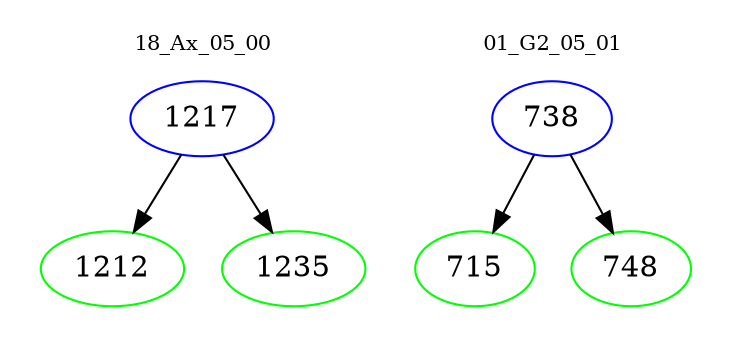 digraph{
subgraph cluster_0 {
color = white
label = "18_Ax_05_00";
fontsize=10;
T0_1217 [label="1217", color="blue"]
T0_1217 -> T0_1212 [color="black"]
T0_1212 [label="1212", color="green"]
T0_1217 -> T0_1235 [color="black"]
T0_1235 [label="1235", color="green"]
}
subgraph cluster_1 {
color = white
label = "01_G2_05_01";
fontsize=10;
T1_738 [label="738", color="blue"]
T1_738 -> T1_715 [color="black"]
T1_715 [label="715", color="green"]
T1_738 -> T1_748 [color="black"]
T1_748 [label="748", color="green"]
}
}
